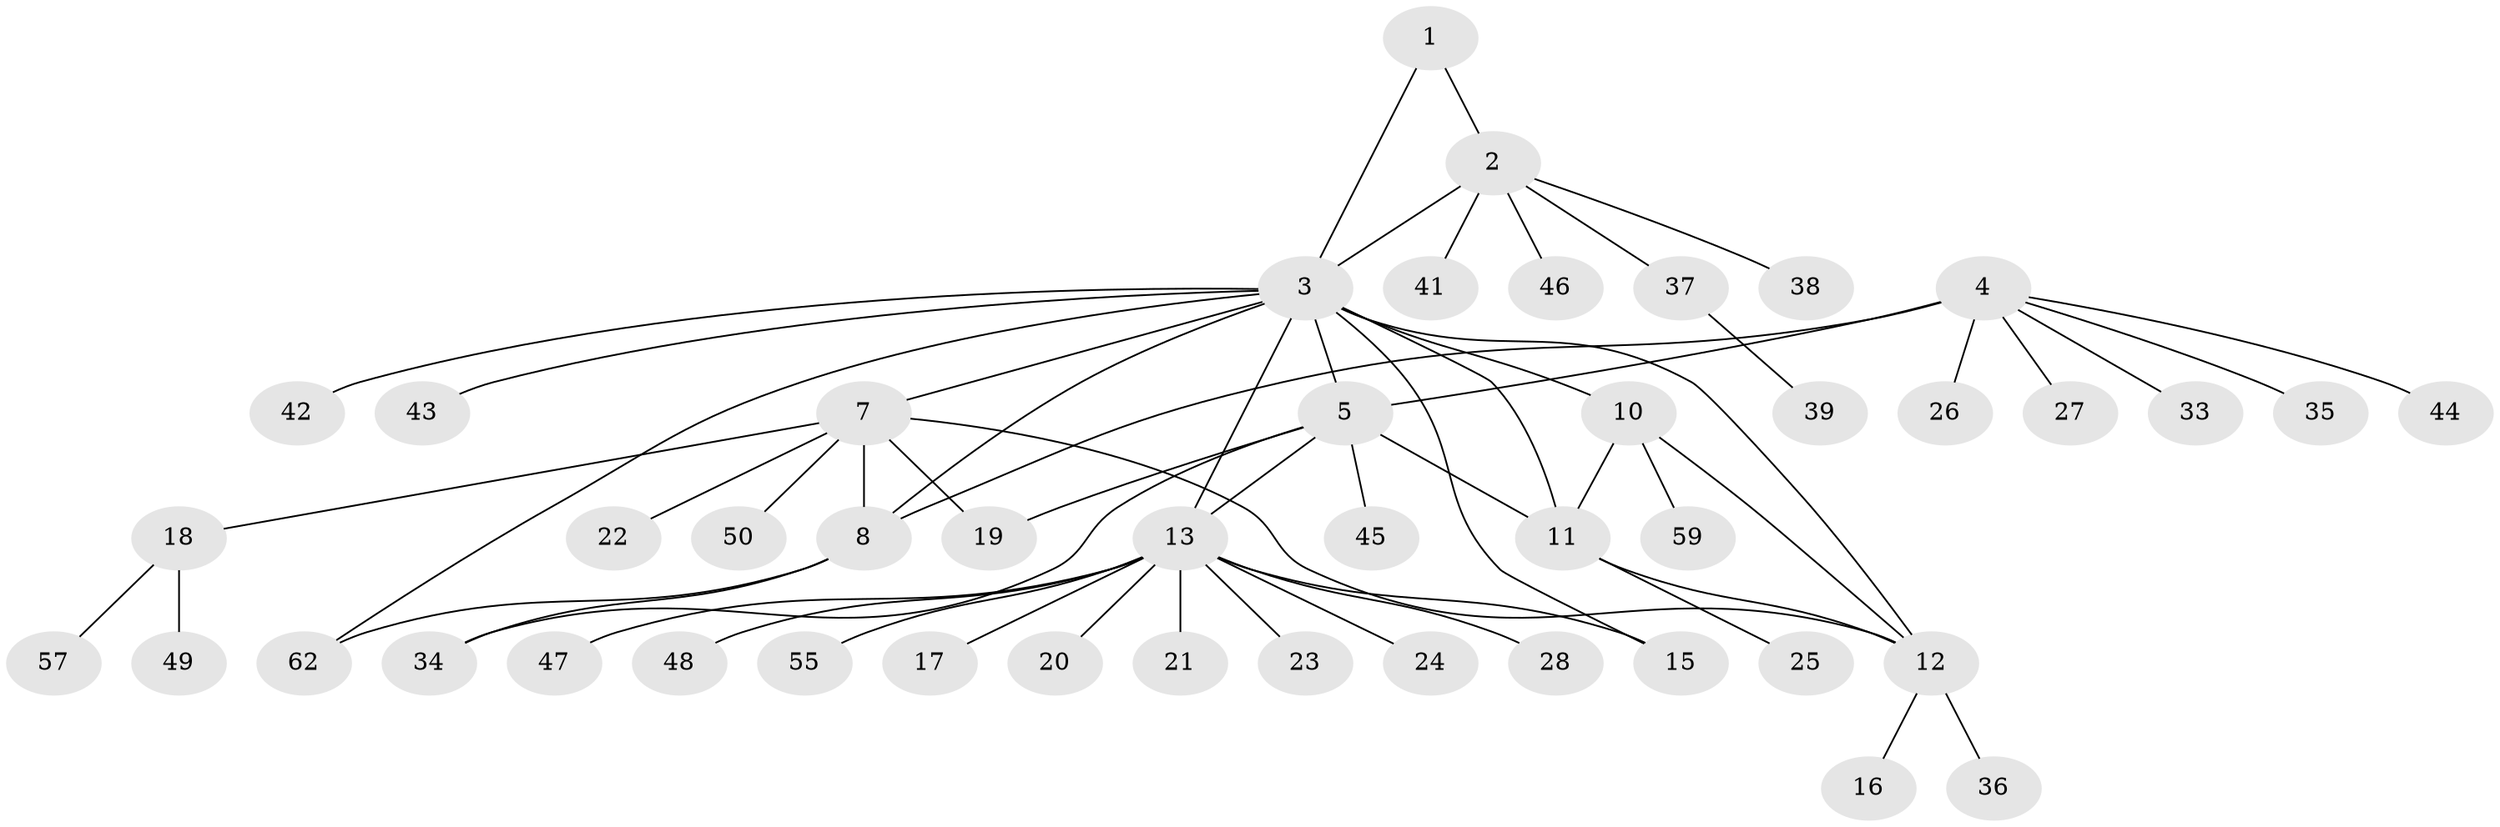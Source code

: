 // Generated by graph-tools (version 1.1) at 2025/24/03/03/25 07:24:15]
// undirected, 46 vertices, 58 edges
graph export_dot {
graph [start="1"]
  node [color=gray90,style=filled];
  1;
  2 [super="+31"];
  3 [super="+14"];
  4 [super="+61"];
  5 [super="+6"];
  7 [super="+9"];
  8 [super="+53"];
  10 [super="+29"];
  11 [super="+52"];
  12 [super="+58"];
  13 [super="+51"];
  15;
  16;
  17;
  18 [super="+30"];
  19;
  20;
  21;
  22;
  23;
  24;
  25 [super="+32"];
  26 [super="+63"];
  27;
  28;
  33;
  34;
  35 [super="+40"];
  36;
  37 [super="+60"];
  38;
  39;
  41 [super="+56"];
  42;
  43;
  44;
  45;
  46;
  47;
  48;
  49;
  50 [super="+54"];
  55;
  57;
  59;
  62;
  1 -- 2;
  1 -- 3;
  2 -- 3;
  2 -- 37;
  2 -- 38;
  2 -- 41;
  2 -- 46;
  3 -- 7;
  3 -- 10;
  3 -- 8;
  3 -- 42;
  3 -- 43;
  3 -- 12;
  3 -- 13;
  3 -- 15;
  3 -- 62;
  3 -- 11;
  3 -- 5;
  4 -- 5 [weight=2];
  4 -- 8;
  4 -- 26;
  4 -- 27;
  4 -- 33;
  4 -- 35;
  4 -- 44;
  5 -- 13;
  5 -- 19;
  5 -- 34;
  5 -- 11;
  5 -- 45;
  7 -- 8 [weight=2];
  7 -- 12;
  7 -- 18;
  7 -- 19;
  7 -- 50;
  7 -- 22;
  8 -- 34;
  8 -- 62;
  10 -- 11;
  10 -- 12;
  10 -- 59;
  11 -- 12;
  11 -- 25;
  12 -- 16;
  12 -- 36;
  13 -- 15;
  13 -- 17;
  13 -- 20;
  13 -- 21;
  13 -- 23;
  13 -- 24;
  13 -- 28;
  13 -- 47;
  13 -- 48;
  13 -- 55;
  18 -- 49;
  18 -- 57;
  37 -- 39;
}
